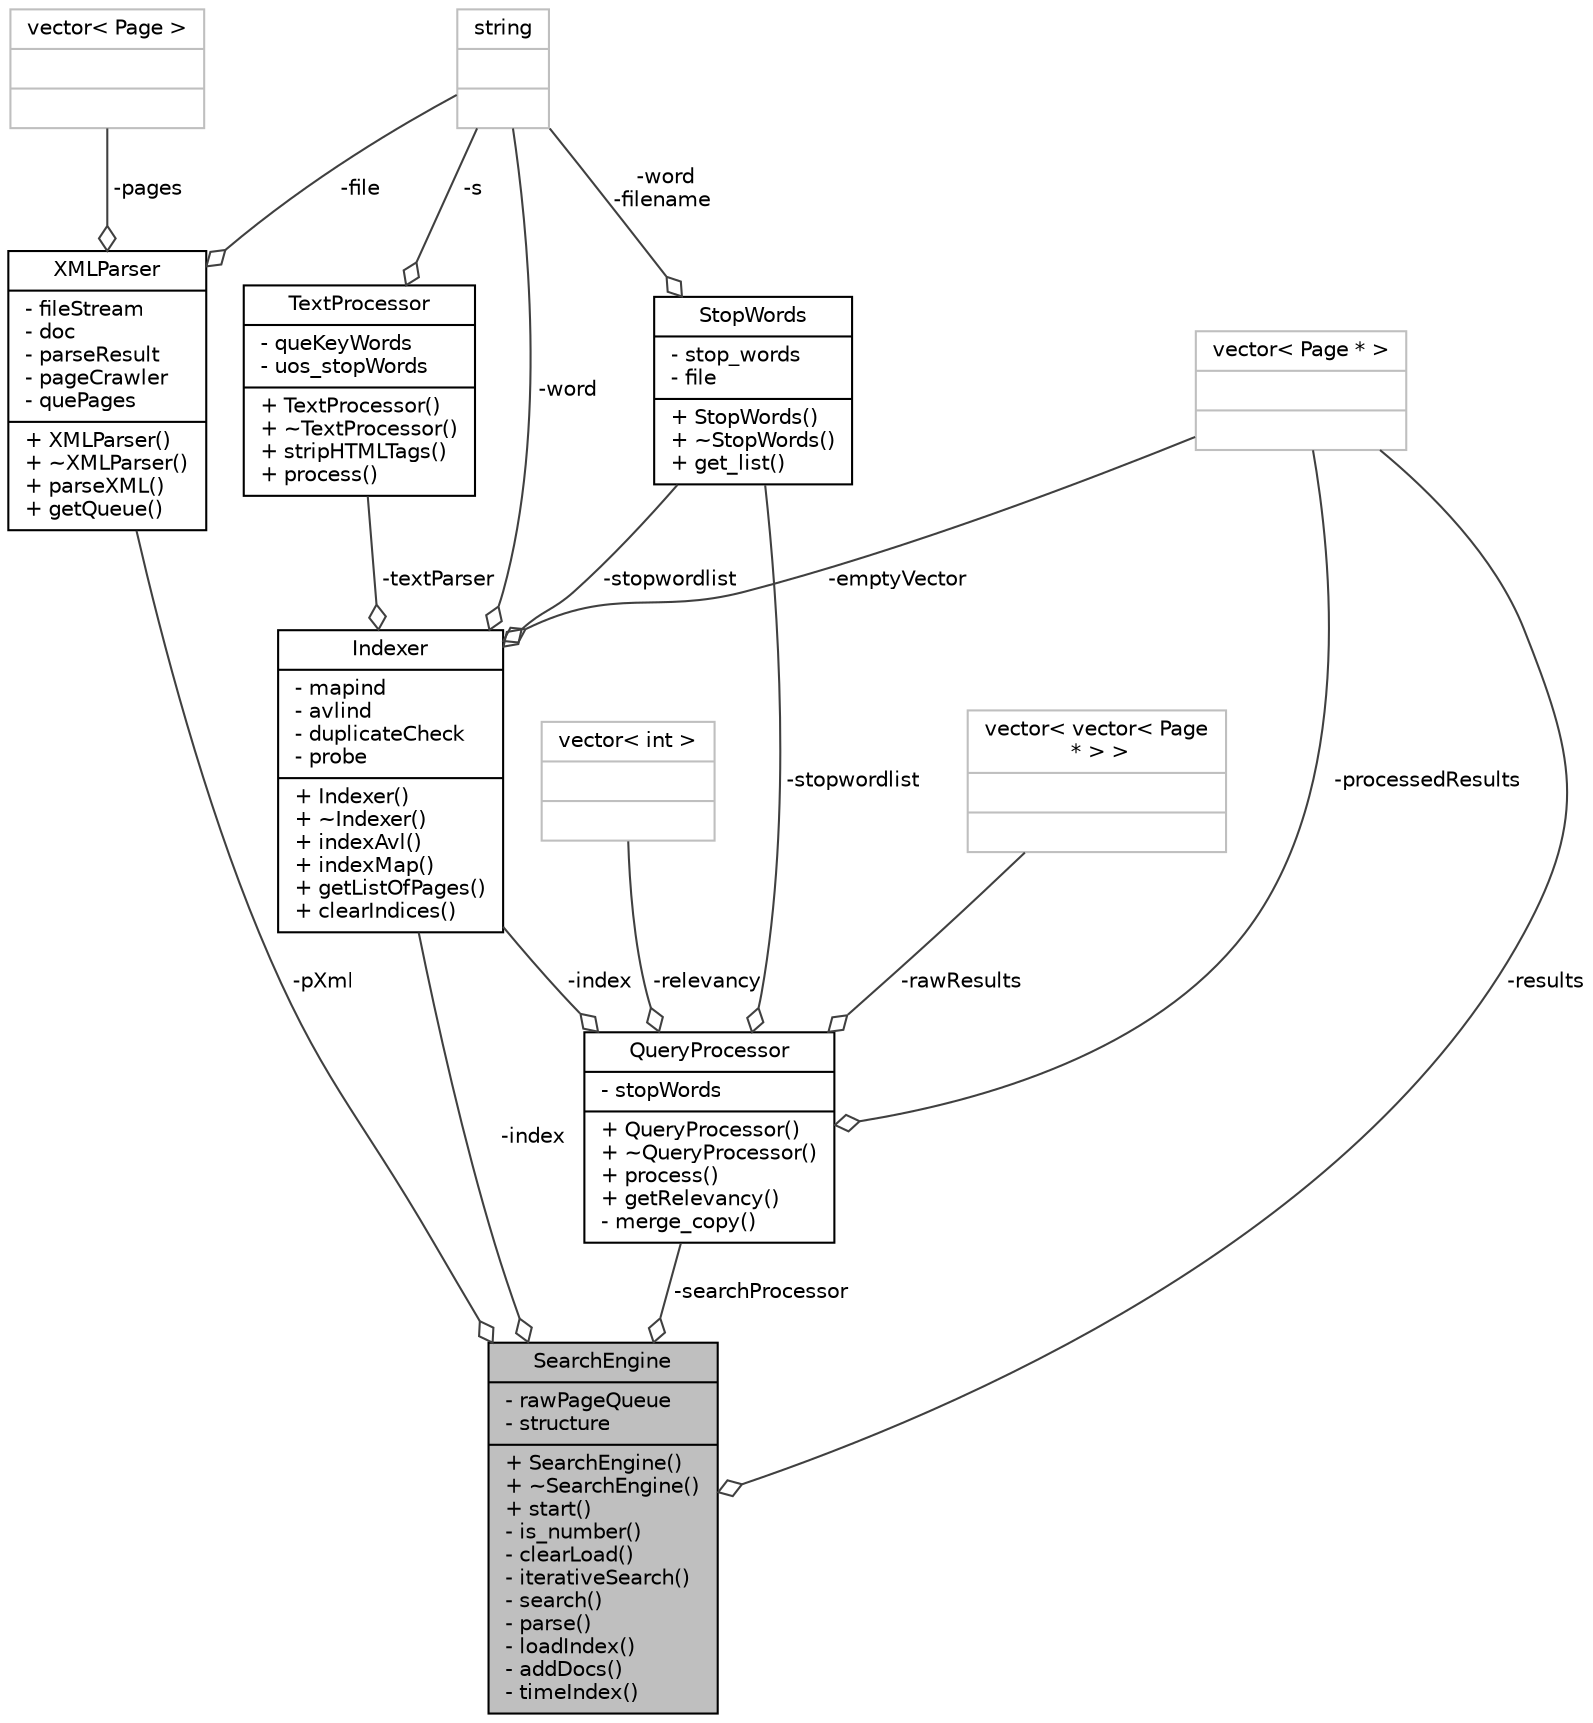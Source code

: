 digraph "SearchEngine"
{
  edge [fontname="Helvetica",fontsize="10",labelfontname="Helvetica",labelfontsize="10"];
  node [fontname="Helvetica",fontsize="10",shape=record];
  Node1 [label="{SearchEngine\n|- rawPageQueue\l- structure\l|+ SearchEngine()\l+ ~SearchEngine()\l+ start()\l- is_number()\l- clearLoad()\l- iterativeSearch()\l- search()\l- parse()\l- loadIndex()\l- addDocs()\l- timeIndex()\l}",height=0.2,width=0.4,color="black", fillcolor="grey75", style="filled", fontcolor="black"];
  Node2 -> Node1 [color="grey25",fontsize="10",style="solid",label=" -searchProcessor" ,arrowhead="odiamond",fontname="Helvetica"];
  Node2 [label="{QueryProcessor\n|- stopWords\l|+ QueryProcessor()\l+ ~QueryProcessor()\l+ process()\l+ getRelevancy()\l- merge_copy()\l}",height=0.2,width=0.4,color="black", fillcolor="white", style="filled",URL="$class_query_processor.html",tooltip="QueryProcessor Class. "];
  Node3 -> Node2 [color="grey25",fontsize="10",style="solid",label=" -stopwordlist" ,arrowhead="odiamond",fontname="Helvetica"];
  Node3 [label="{StopWords\n|- stop_words\l- file\l|+ StopWords()\l+ ~StopWords()\l+ get_list()\l}",height=0.2,width=0.4,color="black", fillcolor="white", style="filled",URL="$class_stop_words.html",tooltip="StopWords Class. "];
  Node4 -> Node3 [color="grey25",fontsize="10",style="solid",label=" -word\n-filename" ,arrowhead="odiamond",fontname="Helvetica"];
  Node4 [label="{string\n||}",height=0.2,width=0.4,color="grey75", fillcolor="white", style="filled"];
  Node5 -> Node2 [color="grey25",fontsize="10",style="solid",label=" -index" ,arrowhead="odiamond",fontname="Helvetica"];
  Node5 [label="{Indexer\n|- mapind\l- avlind\l- duplicateCheck\l- probe\l|+ Indexer()\l+ ~Indexer()\l+ indexAvl()\l+ indexMap()\l+ getListOfPages()\l+ clearIndices()\l}",height=0.2,width=0.4,color="black", fillcolor="white", style="filled",URL="$class_indexer.html",tooltip="Indexer Class. "];
  Node3 -> Node5 [color="grey25",fontsize="10",style="solid",label=" -stopwordlist" ,arrowhead="odiamond",fontname="Helvetica"];
  Node6 -> Node5 [color="grey25",fontsize="10",style="solid",label=" -textParser" ,arrowhead="odiamond",fontname="Helvetica"];
  Node6 [label="{TextProcessor\n|- queKeyWords\l- uos_stopWords\l|+ TextProcessor()\l+ ~TextProcessor()\l+ stripHTMLTags()\l+ process()\l}",height=0.2,width=0.4,color="black", fillcolor="white", style="filled",URL="$class_text_processor.html",tooltip="TextProcessor Class. "];
  Node4 -> Node6 [color="grey25",fontsize="10",style="solid",label=" -s" ,arrowhead="odiamond",fontname="Helvetica"];
  Node7 -> Node5 [color="grey25",fontsize="10",style="solid",label=" -emptyVector" ,arrowhead="odiamond",fontname="Helvetica"];
  Node7 [label="{vector\< Page * \>\n||}",height=0.2,width=0.4,color="grey75", fillcolor="white", style="filled"];
  Node4 -> Node5 [color="grey25",fontsize="10",style="solid",label=" -word" ,arrowhead="odiamond",fontname="Helvetica"];
  Node8 -> Node2 [color="grey25",fontsize="10",style="solid",label=" -rawResults" ,arrowhead="odiamond",fontname="Helvetica"];
  Node8 [label="{vector\< vector\< Page\l * \> \>\n||}",height=0.2,width=0.4,color="grey75", fillcolor="white", style="filled"];
  Node7 -> Node2 [color="grey25",fontsize="10",style="solid",label=" -processedResults" ,arrowhead="odiamond",fontname="Helvetica"];
  Node9 -> Node2 [color="grey25",fontsize="10",style="solid",label=" -relevancy" ,arrowhead="odiamond",fontname="Helvetica"];
  Node9 [label="{vector\< int \>\n||}",height=0.2,width=0.4,color="grey75", fillcolor="white", style="filled"];
  Node10 -> Node1 [color="grey25",fontsize="10",style="solid",label=" -pXml" ,arrowhead="odiamond",fontname="Helvetica"];
  Node10 [label="{XMLParser\n|- fileStream\l- doc\l- parseResult\l- pageCrawler\l- quePages\l|+ XMLParser()\l+ ~XMLParser()\l+ parseXML()\l+ getQueue()\l}",height=0.2,width=0.4,color="black", fillcolor="white", style="filled",URL="$class_x_m_l_parser.html",tooltip="XMLParser Class. "];
  Node11 -> Node10 [color="grey25",fontsize="10",style="solid",label=" -pages" ,arrowhead="odiamond",fontname="Helvetica"];
  Node11 [label="{vector\< Page \>\n||}",height=0.2,width=0.4,color="grey75", fillcolor="white", style="filled"];
  Node4 -> Node10 [color="grey25",fontsize="10",style="solid",label=" -file" ,arrowhead="odiamond",fontname="Helvetica"];
  Node5 -> Node1 [color="grey25",fontsize="10",style="solid",label=" -index" ,arrowhead="odiamond",fontname="Helvetica"];
  Node7 -> Node1 [color="grey25",fontsize="10",style="solid",label=" -results" ,arrowhead="odiamond",fontname="Helvetica"];
}
